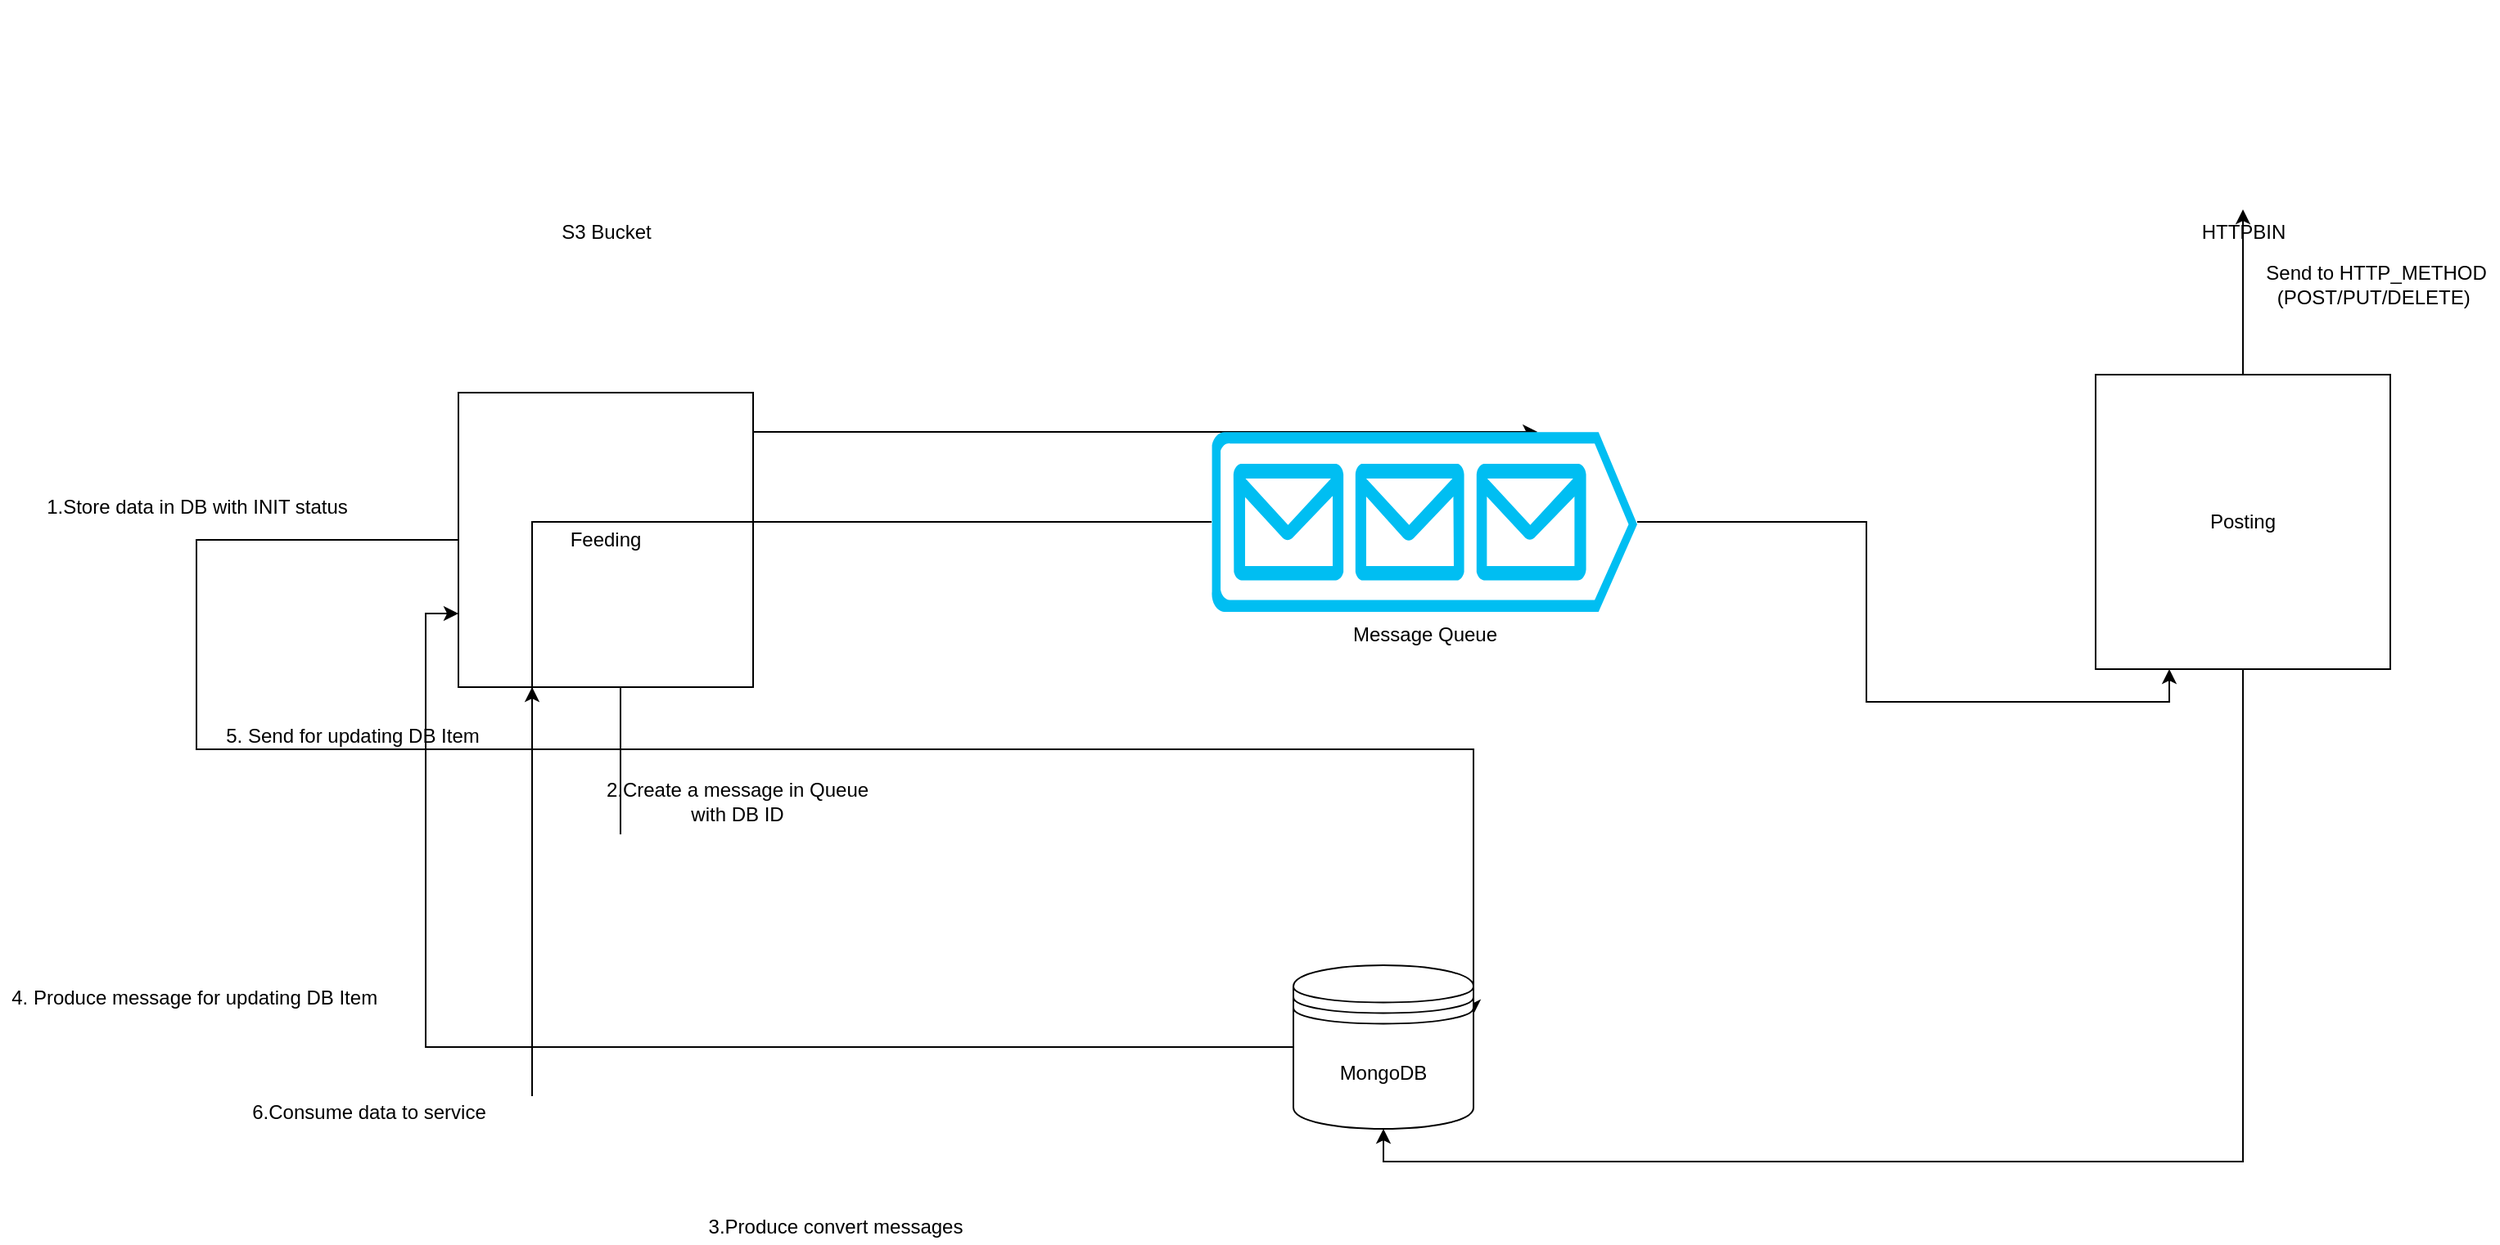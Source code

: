 <mxfile version="25.0.3" pages="3">
  <diagram name="Page-1" id="e7e014a7-5840-1c2e-5031-d8a46d1fe8dd">
    <mxGraphModel dx="1546" dy="1150" grid="1" gridSize="10" guides="1" tooltips="1" connect="1" arrows="1" fold="1" page="0" pageScale="1" pageWidth="1169" pageHeight="826" background="none" math="0" shadow="0">
      <root>
        <mxCell id="0" />
        <mxCell id="1" parent="0" />
        <mxCell id="-rTpoJskEA2qMRCyLxb6-43" value="HTTPBIN" style="shape=image;html=1;verticalAlign=top;verticalLabelPosition=bottom;labelBackgroundColor=#ffffff;imageAspect=0;aspect=fixed;image=https://cdn1.iconfinder.com/data/icons/material-core/24/cloud-queue-128.png" parent="1" vertex="1">
          <mxGeometry x="1376" y="-20" width="128" height="128" as="geometry" />
        </mxCell>
        <mxCell id="-rTpoJskEA2qMRCyLxb6-89" style="edgeStyle=orthogonalEdgeStyle;rounded=0;orthogonalLoop=1;jettySize=auto;html=1;entryX=0.766;entryY=0;entryDx=0;entryDy=0;entryPerimeter=0;" parent="1" source="-rTpoJskEA2qMRCyLxb6-48" target="-rTpoJskEA2qMRCyLxb6-72" edge="1">
          <mxGeometry relative="1" as="geometry">
            <Array as="points">
              <mxPoint x="449" y="490" />
              <mxPoint x="449" y="490" />
            </Array>
          </mxGeometry>
        </mxCell>
        <mxCell id="-rTpoJskEA2qMRCyLxb6-100" style="edgeStyle=orthogonalEdgeStyle;rounded=0;orthogonalLoop=1;jettySize=auto;html=1;entryX=1;entryY=0.3;entryDx=0;entryDy=0;" parent="1" source="-rTpoJskEA2qMRCyLxb6-48" target="-rTpoJskEA2qMRCyLxb6-54" edge="1">
          <mxGeometry relative="1" as="geometry">
            <Array as="points">
              <mxPoint x="190" y="310" />
              <mxPoint x="190" y="438" />
            </Array>
          </mxGeometry>
        </mxCell>
        <mxCell id="-rTpoJskEA2qMRCyLxb6-48" value="Feeding" style="whiteSpace=wrap;html=1;aspect=fixed;" parent="1" vertex="1">
          <mxGeometry x="350" y="220" width="180" height="180" as="geometry" />
        </mxCell>
        <mxCell id="-rTpoJskEA2qMRCyLxb6-51" style="edgeStyle=orthogonalEdgeStyle;rounded=0;orthogonalLoop=1;jettySize=auto;html=1;" parent="1" source="-rTpoJskEA2qMRCyLxb6-49" target="-rTpoJskEA2qMRCyLxb6-43" edge="1">
          <mxGeometry relative="1" as="geometry" />
        </mxCell>
        <mxCell id="-rTpoJskEA2qMRCyLxb6-98" style="edgeStyle=orthogonalEdgeStyle;rounded=0;orthogonalLoop=1;jettySize=auto;html=1;entryX=0.5;entryY=1;entryDx=0;entryDy=0;exitX=0.5;exitY=1;exitDx=0;exitDy=0;" parent="1" source="-rTpoJskEA2qMRCyLxb6-49" target="-rTpoJskEA2qMRCyLxb6-54" edge="1">
          <mxGeometry relative="1" as="geometry" />
        </mxCell>
        <mxCell id="-rTpoJskEA2qMRCyLxb6-49" value="Posting" style="whiteSpace=wrap;html=1;aspect=fixed;" parent="1" vertex="1">
          <mxGeometry x="1350" y="209" width="180" height="180" as="geometry" />
        </mxCell>
        <mxCell id="-rTpoJskEA2qMRCyLxb6-101" style="edgeStyle=orthogonalEdgeStyle;rounded=0;orthogonalLoop=1;jettySize=auto;html=1;entryX=0;entryY=0.75;entryDx=0;entryDy=0;" parent="1" source="-rTpoJskEA2qMRCyLxb6-54" target="-rTpoJskEA2qMRCyLxb6-48" edge="1">
          <mxGeometry relative="1" as="geometry" />
        </mxCell>
        <mxCell id="-rTpoJskEA2qMRCyLxb6-54" value="MongoDB" style="shape=datastore;whiteSpace=wrap;html=1;" parent="1" vertex="1">
          <mxGeometry x="860" y="570" width="110" height="100" as="geometry" />
        </mxCell>
        <mxCell id="-rTpoJskEA2qMRCyLxb6-82" style="edgeStyle=orthogonalEdgeStyle;rounded=0;orthogonalLoop=1;jettySize=auto;html=1;entryX=0.25;entryY=1;entryDx=0;entryDy=0;" parent="1" source="-rTpoJskEA2qMRCyLxb6-72" target="-rTpoJskEA2qMRCyLxb6-49" edge="1">
          <mxGeometry relative="1" as="geometry" />
        </mxCell>
        <mxCell id="-rTpoJskEA2qMRCyLxb6-90" style="edgeStyle=orthogonalEdgeStyle;rounded=0;orthogonalLoop=1;jettySize=auto;html=1;entryX=0.25;entryY=1;entryDx=0;entryDy=0;" parent="1" source="-rTpoJskEA2qMRCyLxb6-72" target="-rTpoJskEA2qMRCyLxb6-48" edge="1">
          <mxGeometry relative="1" as="geometry">
            <Array as="points">
              <mxPoint x="395" y="650" />
              <mxPoint x="395" y="650" />
            </Array>
          </mxGeometry>
        </mxCell>
        <mxCell id="-rTpoJskEA2qMRCyLxb6-72" value="Message Queue" style="verticalLabelPosition=bottom;html=1;verticalAlign=top;align=center;strokeColor=none;fillColor=#00BEF2;shape=mxgraph.azure.queue_generic;pointerEvents=1;" parent="1" vertex="1">
          <mxGeometry x="810" y="244" width="260" height="110" as="geometry" />
        </mxCell>
        <mxCell id="-rTpoJskEA2qMRCyLxb6-80" value="1.Store data in DB with INIT status" style="text;html=1;align=center;verticalAlign=middle;resizable=0;points=[];autosize=1;strokeColor=none;fillColor=none;" parent="1" vertex="1">
          <mxGeometry x="90" y="280" width="200" height="20" as="geometry" />
        </mxCell>
        <mxCell id="-rTpoJskEA2qMRCyLxb6-81" value="2.Create a message in Queue &lt;br&gt;with DB ID" style="text;html=1;align=center;verticalAlign=middle;resizable=0;points=[];autosize=1;strokeColor=none;fillColor=none;" parent="1" vertex="1">
          <mxGeometry x="430" y="455" width="180" height="30" as="geometry" />
        </mxCell>
        <mxCell id="-rTpoJskEA2qMRCyLxb6-83" value="3.Produce convert messages" style="text;html=1;align=center;verticalAlign=middle;resizable=0;points=[];autosize=1;strokeColor=none;fillColor=none;" parent="1" vertex="1">
          <mxGeometry x="495" y="720" width="170" height="20" as="geometry" />
        </mxCell>
        <mxCell id="-rTpoJskEA2qMRCyLxb6-84" value="4. Produce message for updating DB Item&amp;nbsp;" style="text;html=1;align=center;verticalAlign=middle;resizable=0;points=[];autosize=1;strokeColor=none;fillColor=none;" parent="1" vertex="1">
          <mxGeometry x="70" y="580" width="240" height="20" as="geometry" />
        </mxCell>
        <mxCell id="-rTpoJskEA2qMRCyLxb6-85" value="5. Send for updating DB Item" style="text;html=1;align=center;verticalAlign=middle;resizable=0;points=[];autosize=1;strokeColor=none;fillColor=none;" parent="1" vertex="1">
          <mxGeometry x="200" y="420" width="170" height="20" as="geometry" />
        </mxCell>
        <mxCell id="-rTpoJskEA2qMRCyLxb6-87" value="Send to HTTP_METHOD&lt;br&gt;(POST/PUT/DELETE)&amp;nbsp;" style="text;html=1;align=center;verticalAlign=middle;resizable=0;points=[];autosize=1;strokeColor=none;fillColor=none;" parent="1" vertex="1">
          <mxGeometry x="1446" y="139" width="150" height="30" as="geometry" />
        </mxCell>
        <mxCell id="-rTpoJskEA2qMRCyLxb6-104" value="6.Consume data to service" style="text;html=1;align=center;verticalAlign=middle;resizable=0;points=[];autosize=1;strokeColor=none;fillColor=none;" parent="1" vertex="1">
          <mxGeometry x="215" y="650" width="160" height="20" as="geometry" />
        </mxCell>
        <mxCell id="-rTpoJskEA2qMRCyLxb6-107" value="S3 Bucket" style="shape=image;html=1;verticalAlign=top;verticalLabelPosition=bottom;labelBackgroundColor=#ffffff;imageAspect=0;aspect=fixed;image=https://cdn1.iconfinder.com/data/icons/material-core/24/cloud-queue-128.png" parent="1" vertex="1">
          <mxGeometry x="376" y="-20" width="128" height="128" as="geometry" />
        </mxCell>
      </root>
    </mxGraphModel>
  </diagram>
  <diagram id="KYWX_zC7HAEDMaoBQ_PM" name="movie-rating-aggregation-platform">
    <mxGraphModel dx="1599" dy="748" grid="1" gridSize="10" guides="1" tooltips="1" connect="1" arrows="1" fold="1" page="1" pageScale="1" pageWidth="1169" pageHeight="827" math="0" shadow="0">
      <root>
        <mxCell id="Vo65l_AbovjOqgqE3y9q-0" />
        <mxCell id="Vo65l_AbovjOqgqE3y9q-1" parent="Vo65l_AbovjOqgqE3y9q-0" />
        <mxCell id="b7_qu-6GaD03MjOTZ5Wr-14" value="" style="swimlane;html=1;startSize=20;fontStyle=0;collapsible=0;horizontal=0;swimlaneLine=0;fillColor=none;" vertex="1" parent="Vo65l_AbovjOqgqE3y9q-1">
          <mxGeometry x="40" y="30" width="250" height="340" as="geometry" />
        </mxCell>
        <mxCell id="b7_qu-6GaD03MjOTZ5Wr-18" value="Data Sources" style="text;html=1;strokeColor=none;fillColor=none;align=center;verticalAlign=middle;whiteSpace=wrap;rounded=0;" vertex="1" parent="b7_qu-6GaD03MjOTZ5Wr-14">
          <mxGeometry x="10" y="10" width="120" height="30" as="geometry" />
        </mxCell>
        <mxCell id="b7_qu-6GaD03MjOTZ5Wr-31" value="" style="group" vertex="1" connectable="0" parent="b7_qu-6GaD03MjOTZ5Wr-14">
          <mxGeometry x="30" y="40" width="70" height="88" as="geometry" />
        </mxCell>
        <mxCell id="b7_qu-6GaD03MjOTZ5Wr-1" value="" style="sketch=0;pointerEvents=1;shadow=0;dashed=0;html=1;strokeColor=none;fillColor=#DF8C42;labelPosition=center;verticalLabelPosition=bottom;verticalAlign=top;align=center;outlineConnect=0;shape=mxgraph.veeam2.restful_api;" vertex="1" parent="b7_qu-6GaD03MjOTZ5Wr-31">
          <mxGeometry width="70" height="60" as="geometry" />
        </mxCell>
        <mxCell id="b7_qu-6GaD03MjOTZ5Wr-2" value="IMDB API" style="text;html=1;strokeColor=none;fillColor=none;align=center;verticalAlign=middle;whiteSpace=wrap;rounded=0;" vertex="1" parent="b7_qu-6GaD03MjOTZ5Wr-31">
          <mxGeometry x="10" y="58" width="60" height="30" as="geometry" />
        </mxCell>
        <mxCell id="b7_qu-6GaD03MjOTZ5Wr-32" value="" style="group" vertex="1" connectable="0" parent="b7_qu-6GaD03MjOTZ5Wr-14">
          <mxGeometry x="35" y="128" width="70" height="90" as="geometry" />
        </mxCell>
        <mxCell id="b7_qu-6GaD03MjOTZ5Wr-3" value="" style="sketch=0;pointerEvents=1;shadow=0;dashed=0;html=1;strokeColor=none;fillColor=#DF8C42;labelPosition=center;verticalLabelPosition=bottom;verticalAlign=top;align=center;outlineConnect=0;shape=mxgraph.veeam2.restful_api;" vertex="1" parent="b7_qu-6GaD03MjOTZ5Wr-32">
          <mxGeometry width="70" height="60" as="geometry" />
        </mxCell>
        <mxCell id="b7_qu-6GaD03MjOTZ5Wr-4" value="RottenTomatoes API" style="text;html=1;strokeColor=none;fillColor=none;align=center;verticalAlign=middle;whiteSpace=wrap;rounded=0;" vertex="1" parent="b7_qu-6GaD03MjOTZ5Wr-32">
          <mxGeometry x="5" y="60" width="60" height="30" as="geometry" />
        </mxCell>
        <mxCell id="b7_qu-6GaD03MjOTZ5Wr-44" value="topic" style="sketch=0;aspect=fixed;pointerEvents=1;shadow=0;dashed=0;html=1;strokeColor=none;labelPosition=center;verticalLabelPosition=bottom;verticalAlign=top;align=center;fillColor=#00188D;shape=mxgraph.azure.queue_generic" vertex="1" parent="b7_qu-6GaD03MjOTZ5Wr-14">
          <mxGeometry x="160" y="150.5" width="50" height="15" as="geometry" />
        </mxCell>
        <mxCell id="b7_qu-6GaD03MjOTZ5Wr-46" value="topic" style="sketch=0;aspect=fixed;pointerEvents=1;shadow=0;dashed=0;html=1;strokeColor=none;labelPosition=center;verticalLabelPosition=bottom;verticalAlign=top;align=center;fillColor=#00188D;shape=mxgraph.azure.queue_generic" vertex="1" parent="b7_qu-6GaD03MjOTZ5Wr-14">
          <mxGeometry x="160" y="62.5" width="50" height="15" as="geometry" />
        </mxCell>
        <mxCell id="b7_qu-6GaD03MjOTZ5Wr-48" value="" style="edgeStyle=orthogonalEdgeStyle;rounded=0;orthogonalLoop=1;jettySize=auto;html=1;" edge="1" parent="b7_qu-6GaD03MjOTZ5Wr-14" source="b7_qu-6GaD03MjOTZ5Wr-3" target="b7_qu-6GaD03MjOTZ5Wr-44">
          <mxGeometry relative="1" as="geometry" />
        </mxCell>
        <mxCell id="b7_qu-6GaD03MjOTZ5Wr-49" value="" style="edgeStyle=orthogonalEdgeStyle;rounded=0;orthogonalLoop=1;jettySize=auto;html=1;" edge="1" parent="b7_qu-6GaD03MjOTZ5Wr-14" source="b7_qu-6GaD03MjOTZ5Wr-1" target="b7_qu-6GaD03MjOTZ5Wr-46">
          <mxGeometry relative="1" as="geometry" />
        </mxCell>
        <mxCell id="b7_qu-6GaD03MjOTZ5Wr-40" value="" style="group" vertex="1" connectable="0" parent="b7_qu-6GaD03MjOTZ5Wr-14">
          <mxGeometry x="30" y="230" width="60" height="100" as="geometry" />
        </mxCell>
        <mxCell id="b7_qu-6GaD03MjOTZ5Wr-10" value="" style="shape=image;html=1;verticalAlign=top;verticalLabelPosition=bottom;labelBackgroundColor=#ffffff;imageAspect=0;aspect=fixed;image=https://cdn3.iconfinder.com/data/icons/cad-database-presentation-spreadsheet-vector-fil-2/512/19-128.png" vertex="1" parent="b7_qu-6GaD03MjOTZ5Wr-40">
          <mxGeometry x="25" y="70" width="30" height="30" as="geometry" />
        </mxCell>
        <mxCell id="b7_qu-6GaD03MjOTZ5Wr-7" value="" style="shape=image;html=1;verticalAlign=top;verticalLabelPosition=bottom;labelBackgroundColor=#ffffff;imageAspect=0;aspect=fixed;image=https://cdn3.iconfinder.com/data/icons/cad-database-presentation-spreadsheet-vector-fil-2/512/19-128.png" vertex="1" parent="b7_qu-6GaD03MjOTZ5Wr-40">
          <mxGeometry y="70" width="30" height="30" as="geometry" />
        </mxCell>
        <mxCell id="b7_qu-6GaD03MjOTZ5Wr-38" value="" style="group" vertex="1" connectable="0" parent="b7_qu-6GaD03MjOTZ5Wr-40">
          <mxGeometry x="10" width="50" height="57.74" as="geometry" />
        </mxCell>
        <mxCell id="b7_qu-6GaD03MjOTZ5Wr-5" value="" style="sketch=0;outlineConnect=0;fontColor=#232F3E;gradientColor=none;fillColor=#067F68;strokeColor=none;dashed=0;verticalLabelPosition=bottom;verticalAlign=top;align=center;html=1;fontSize=12;fontStyle=0;aspect=fixed;shape=mxgraph.aws4.transfer_for_ftp_resource;" vertex="1" parent="b7_qu-6GaD03MjOTZ5Wr-38">
          <mxGeometry width="46.066" height="47.282" as="geometry" />
        </mxCell>
        <mxCell id="b7_qu-6GaD03MjOTZ5Wr-36" value="" style="edgeStyle=orthogonalEdgeStyle;rounded=0;orthogonalLoop=1;jettySize=auto;html=1;entryX=0.5;entryY=0;entryDx=0;entryDy=0;" edge="1" parent="b7_qu-6GaD03MjOTZ5Wr-40" source="b7_qu-6GaD03MjOTZ5Wr-5" target="b7_qu-6GaD03MjOTZ5Wr-7">
          <mxGeometry relative="1" as="geometry" />
        </mxCell>
        <mxCell id="b7_qu-6GaD03MjOTZ5Wr-39" style="edgeStyle=orthogonalEdgeStyle;rounded=0;orthogonalLoop=1;jettySize=auto;html=1;entryX=0.5;entryY=0;entryDx=0;entryDy=0;" edge="1" parent="b7_qu-6GaD03MjOTZ5Wr-40" source="b7_qu-6GaD03MjOTZ5Wr-5" target="b7_qu-6GaD03MjOTZ5Wr-10">
          <mxGeometry relative="1" as="geometry" />
        </mxCell>
        <mxCell id="b7_qu-6GaD03MjOTZ5Wr-15" value="" style="swimlane;html=1;startSize=20;fontStyle=0;collapsible=0;horizontal=0;swimlaneLine=0;fillColor=none;" vertex="1" parent="Vo65l_AbovjOqgqE3y9q-1">
          <mxGeometry x="840" y="30" width="210" height="330" as="geometry" />
        </mxCell>
        <mxCell id="b7_qu-6GaD03MjOTZ5Wr-21" value="Data Load Layer" style="text;html=1;strokeColor=none;fillColor=none;align=center;verticalAlign=middle;whiteSpace=wrap;rounded=0;" vertex="1" parent="b7_qu-6GaD03MjOTZ5Wr-15">
          <mxGeometry y="10" width="140" height="30" as="geometry" />
        </mxCell>
        <mxCell id="b7_qu-6GaD03MjOTZ5Wr-23" value="MongoDB" style="strokeWidth=2;html=1;shape=mxgraph.flowchart.database;whiteSpace=wrap;" vertex="1" parent="b7_qu-6GaD03MjOTZ5Wr-15">
          <mxGeometry x="60" y="130" width="60" height="60" as="geometry" />
        </mxCell>
        <mxCell id="b7_qu-6GaD03MjOTZ5Wr-24" value="&lt;br&gt;Postgre&lt;br&gt;SQL" style="strokeWidth=2;html=1;shape=mxgraph.flowchart.database;whiteSpace=wrap;" vertex="1" parent="b7_qu-6GaD03MjOTZ5Wr-15">
          <mxGeometry x="60" y="50" width="60" height="60" as="geometry" />
        </mxCell>
        <mxCell id="b7_qu-6GaD03MjOTZ5Wr-114" value="" style="sketch=0;html=1;aspect=fixed;strokeColor=none;shadow=0;align=center;verticalAlign=top;fillColor=#3B8DF1;shape=mxgraph.gcp2.big_query" vertex="1" parent="b7_qu-6GaD03MjOTZ5Wr-15">
          <mxGeometry x="65.35" y="215" width="59.4" height="60" as="geometry" />
        </mxCell>
        <mxCell id="b7_qu-6GaD03MjOTZ5Wr-112" value="Normalized and Transformed &lt;br&gt;Data" style="text;html=1;align=center;verticalAlign=middle;resizable=0;points=[];autosize=1;strokeColor=none;fillColor=none;" vertex="1" parent="b7_qu-6GaD03MjOTZ5Wr-15">
          <mxGeometry x="40" y="280" width="170" height="30" as="geometry" />
        </mxCell>
        <mxCell id="b7_qu-6GaD03MjOTZ5Wr-17" value="" style="swimlane;html=1;startSize=20;fontStyle=0;collapsible=0;horizontal=0;swimlaneLine=0;fillColor=none;" vertex="1" parent="Vo65l_AbovjOqgqE3y9q-1">
          <mxGeometry x="540" y="30" width="250" height="340" as="geometry" />
        </mxCell>
        <mxCell id="b7_qu-6GaD03MjOTZ5Wr-19" value="Data Ingestion Layer" style="text;html=1;strokeColor=none;fillColor=none;align=center;verticalAlign=middle;whiteSpace=wrap;rounded=0;" vertex="1" parent="b7_qu-6GaD03MjOTZ5Wr-17">
          <mxGeometry x="10" y="5" width="140" height="30" as="geometry" />
        </mxCell>
        <mxCell id="b7_qu-6GaD03MjOTZ5Wr-91" value="" style="swimlane;html=1;startSize=20;fontStyle=0;collapsible=0;horizontal=0;swimlaneLine=0;fillColor=none;" vertex="1" parent="b7_qu-6GaD03MjOTZ5Wr-17">
          <mxGeometry x="22.5" y="35" width="197.5" height="90" as="geometry" />
        </mxCell>
        <mxCell id="b7_qu-6GaD03MjOTZ5Wr-74" value="" style="strokeColor=#dddddd;shadow=1;strokeWidth=1;rounded=1;absoluteArcSize=1;arcSize=2;" vertex="1" parent="b7_qu-6GaD03MjOTZ5Wr-91">
          <mxGeometry x="38.75" y="27.5" width="120" height="35" as="geometry" />
        </mxCell>
        <mxCell id="b7_qu-6GaD03MjOTZ5Wr-75" value="Cloud&#xa;Dataflow" style="sketch=0;dashed=0;connectable=0;html=1;fillColor=#5184F3;strokeColor=none;shape=mxgraph.gcp2.hexIcon;prIcon=cloud_dataflow;part=1;labelPosition=right;verticalLabelPosition=middle;align=left;verticalAlign=middle;spacingLeft=5;fontColor=#999999;fontSize=12;" vertex="1" parent="b7_qu-6GaD03MjOTZ5Wr-74">
          <mxGeometry y="0.5" width="44" height="39" relative="1" as="geometry">
            <mxPoint x="5" y="-19.5" as="offset" />
          </mxGeometry>
        </mxCell>
        <mxCell id="b7_qu-6GaD03MjOTZ5Wr-94" value="" style="swimlane;html=1;startSize=20;fontStyle=0;collapsible=0;horizontal=0;swimlaneLine=0;fillColor=none;" vertex="1" parent="b7_qu-6GaD03MjOTZ5Wr-17">
          <mxGeometry x="22.5" y="170" width="197.5" height="150" as="geometry" />
        </mxCell>
        <mxCell id="b7_qu-6GaD03MjOTZ5Wr-80" value="" style="strokeColor=#dddddd;shadow=1;strokeWidth=1;rounded=1;absoluteArcSize=1;arcSize=2;" vertex="1" parent="b7_qu-6GaD03MjOTZ5Wr-94">
          <mxGeometry x="38.75" y="55" width="106.25" height="40" as="geometry" />
        </mxCell>
        <mxCell id="b7_qu-6GaD03MjOTZ5Wr-81" value="Cloud&#xa;Dataflow" style="sketch=0;dashed=0;connectable=0;html=1;fillColor=#5184F3;strokeColor=none;shape=mxgraph.gcp2.hexIcon;prIcon=cloud_dataflow;part=1;labelPosition=right;verticalLabelPosition=middle;align=left;verticalAlign=middle;spacingLeft=5;fontColor=#999999;fontSize=12;" vertex="1" parent="b7_qu-6GaD03MjOTZ5Wr-80">
          <mxGeometry y="0.5" width="44" height="39" relative="1" as="geometry">
            <mxPoint x="5" y="-19.5" as="offset" />
          </mxGeometry>
        </mxCell>
        <mxCell id="b7_qu-6GaD03MjOTZ5Wr-64" style="edgeStyle=orthogonalEdgeStyle;rounded=0;orthogonalLoop=1;jettySize=auto;html=1;entryX=0;entryY=0.5;entryDx=0;entryDy=0;" edge="1" parent="Vo65l_AbovjOqgqE3y9q-1" source="b7_qu-6GaD03MjOTZ5Wr-44" target="b7_qu-6GaD03MjOTZ5Wr-74">
          <mxGeometry relative="1" as="geometry">
            <mxPoint x="630" y="120" as="targetPoint" />
            <Array as="points">
              <mxPoint x="420" y="188" />
              <mxPoint x="420" y="130" />
              <mxPoint x="600" y="130" />
              <mxPoint x="600" y="110" />
            </Array>
          </mxGeometry>
        </mxCell>
        <mxCell id="b7_qu-6GaD03MjOTZ5Wr-67" value="json" style="edgeLabel;html=1;align=center;verticalAlign=middle;resizable=0;points=[];" vertex="1" connectable="0" parent="b7_qu-6GaD03MjOTZ5Wr-64">
          <mxGeometry x="-0.371" y="2" relative="1" as="geometry">
            <mxPoint x="-31" y="-5" as="offset" />
          </mxGeometry>
        </mxCell>
        <mxCell id="b7_qu-6GaD03MjOTZ5Wr-52" value="" style="edgeStyle=orthogonalEdgeStyle;rounded=0;orthogonalLoop=1;jettySize=auto;html=1;entryX=0;entryY=0.25;entryDx=0;entryDy=0;" edge="1" parent="Vo65l_AbovjOqgqE3y9q-1" source="b7_qu-6GaD03MjOTZ5Wr-5" target="b7_qu-6GaD03MjOTZ5Wr-80">
          <mxGeometry relative="1" as="geometry">
            <mxPoint x="420" y="254" as="targetPoint" />
            <Array as="points">
              <mxPoint x="103" y="254" />
              <mxPoint x="601" y="254" />
            </Array>
          </mxGeometry>
        </mxCell>
        <mxCell id="b7_qu-6GaD03MjOTZ5Wr-61" value="batch" style="edgeLabel;html=1;align=center;verticalAlign=middle;resizable=0;points=[];" vertex="1" connectable="0" parent="b7_qu-6GaD03MjOTZ5Wr-52">
          <mxGeometry x="-0.215" y="2" relative="1" as="geometry">
            <mxPoint as="offset" />
          </mxGeometry>
        </mxCell>
        <mxCell id="b7_qu-6GaD03MjOTZ5Wr-101" value="Pub/Sub | Kafka&lt;br&gt;(Streaming Ingestion)" style="text;html=1;align=center;verticalAlign=middle;resizable=0;points=[];autosize=1;strokeColor=none;fillColor=none;" vertex="1" parent="Vo65l_AbovjOqgqE3y9q-1">
          <mxGeometry x="365" y="45" width="130" height="30" as="geometry" />
        </mxCell>
        <mxCell id="b7_qu-6GaD03MjOTZ5Wr-106" style="edgeStyle=orthogonalEdgeStyle;rounded=0;orthogonalLoop=1;jettySize=auto;html=1;entryX=0;entryY=0.5;entryDx=0;entryDy=0;" edge="1" parent="Vo65l_AbovjOqgqE3y9q-1" source="b7_qu-6GaD03MjOTZ5Wr-46" target="b7_qu-6GaD03MjOTZ5Wr-74">
          <mxGeometry relative="1" as="geometry" />
        </mxCell>
        <mxCell id="b7_qu-6GaD03MjOTZ5Wr-107" value="json" style="edgeLabel;html=1;align=center;verticalAlign=middle;resizable=0;points=[];" vertex="1" connectable="0" parent="b7_qu-6GaD03MjOTZ5Wr-106">
          <mxGeometry x="-0.456" y="2" relative="1" as="geometry">
            <mxPoint as="offset" />
          </mxGeometry>
        </mxCell>
        <mxCell id="ZHQN5C8F6dIZy70OHRzG-4" style="edgeStyle=orthogonalEdgeStyle;rounded=0;orthogonalLoop=1;jettySize=auto;html=1;" edge="1" parent="Vo65l_AbovjOqgqE3y9q-1" source="b7_qu-6GaD03MjOTZ5Wr-111" target="b7_qu-6GaD03MjOTZ5Wr-118">
          <mxGeometry relative="1" as="geometry" />
        </mxCell>
        <mxCell id="ZHQN5C8F6dIZy70OHRzG-10" style="edgeStyle=orthogonalEdgeStyle;rounded=0;orthogonalLoop=1;jettySize=auto;html=1;" edge="1" parent="Vo65l_AbovjOqgqE3y9q-1" source="b7_qu-6GaD03MjOTZ5Wr-111" target="ZHQN5C8F6dIZy70OHRzG-8">
          <mxGeometry relative="1" as="geometry" />
        </mxCell>
        <mxCell id="b7_qu-6GaD03MjOTZ5Wr-111" value="" style="sketch=0;html=1;aspect=fixed;strokeColor=none;shadow=0;align=center;verticalAlign=top;fillColor=#3B8DF1;shape=mxgraph.gcp2.big_query" vertex="1" parent="Vo65l_AbovjOqgqE3y9q-1">
          <mxGeometry x="925.15" y="394" width="39.6" height="40" as="geometry" />
        </mxCell>
        <mxCell id="b7_qu-6GaD03MjOTZ5Wr-115" value="C-Rating Calculation" style="text;html=1;align=center;verticalAlign=middle;resizable=0;points=[];autosize=1;strokeColor=none;fillColor=none;" vertex="1" parent="Vo65l_AbovjOqgqE3y9q-1">
          <mxGeometry x="880" y="428" width="130" height="20" as="geometry" />
        </mxCell>
        <mxCell id="b7_qu-6GaD03MjOTZ5Wr-116" value="" style="strokeColor=#dddddd;shadow=1;strokeWidth=1;rounded=1;absoluteArcSize=1;arcSize=14;" vertex="1" parent="Vo65l_AbovjOqgqE3y9q-1">
          <mxGeometry x="740" y="428" width="141" height="60" as="geometry" />
        </mxCell>
        <mxCell id="b7_qu-6GaD03MjOTZ5Wr-117" value="&lt;font color=&quot;#000000&quot;&gt;ScheduledSQL&lt;br&gt;&lt;/font&gt;Cloud Composer" style="sketch=0;dashed=0;connectable=0;html=1;fillColor=#5184F3;strokeColor=none;shape=mxgraph.gcp2.hexIcon;prIcon=cloud_composer;part=1;labelPosition=right;verticalLabelPosition=middle;align=left;verticalAlign=middle;spacingLeft=5;fontColor=#999999;fontSize=12;" vertex="1" parent="b7_qu-6GaD03MjOTZ5Wr-116">
          <mxGeometry y="0.5" width="30" height="29.5" relative="1" as="geometry">
            <mxPoint x="5" y="-19.5" as="offset" />
          </mxGeometry>
        </mxCell>
        <mxCell id="b7_qu-6GaD03MjOTZ5Wr-118" value="Search Engine&lt;br&gt;ElasticSearch" style="shadow=0;dashed=0;html=1;strokeColor=none;fillColor=#EF8F21;labelPosition=center;verticalLabelPosition=bottom;verticalAlign=top;align=center;outlineConnect=0;shape=mxgraph.veeam.reporting;" vertex="1" parent="Vo65l_AbovjOqgqE3y9q-1">
          <mxGeometry x="1105" y="480.2" width="44.8" height="44.8" as="geometry" />
        </mxCell>
        <mxCell id="b7_qu-6GaD03MjOTZ5Wr-108" value="" style="strokeColor=#dddddd;shadow=1;strokeWidth=1;rounded=1;absoluteArcSize=1;arcSize=2;" vertex="1" parent="Vo65l_AbovjOqgqE3y9q-1">
          <mxGeometry x="586.41" y="394" width="135.93" height="40" as="geometry" />
        </mxCell>
        <mxCell id="b7_qu-6GaD03MjOTZ5Wr-109" value="&lt;font color=&quot;#000000&quot;&gt;Raw_Data&lt;br&gt;&lt;/font&gt;Cloud Storage" style="sketch=0;dashed=0;connectable=0;html=1;fillColor=#5184F3;strokeColor=none;shape=mxgraph.gcp2.hexIcon;prIcon=cloud_storage;part=1;labelPosition=right;verticalLabelPosition=middle;align=left;verticalAlign=middle;spacingLeft=5;fontColor=#999999;fontSize=12;" vertex="1" parent="b7_qu-6GaD03MjOTZ5Wr-108">
          <mxGeometry y="0.5" width="44" height="39" relative="1" as="geometry">
            <mxPoint x="5" y="-19.5" as="offset" />
          </mxGeometry>
        </mxCell>
        <mxCell id="ZHQN5C8F6dIZy70OHRzG-0" style="edgeStyle=orthogonalEdgeStyle;rounded=0;orthogonalLoop=1;jettySize=auto;html=1;" edge="1" parent="Vo65l_AbovjOqgqE3y9q-1" source="b7_qu-6GaD03MjOTZ5Wr-80" target="b7_qu-6GaD03MjOTZ5Wr-108">
          <mxGeometry relative="1" as="geometry" />
        </mxCell>
        <mxCell id="ZHQN5C8F6dIZy70OHRzG-1" style="edgeStyle=orthogonalEdgeStyle;rounded=0;orthogonalLoop=1;jettySize=auto;html=1;entryX=0.02;entryY=0.51;entryDx=0;entryDy=0;entryPerimeter=0;" edge="1" parent="Vo65l_AbovjOqgqE3y9q-1" source="b7_qu-6GaD03MjOTZ5Wr-80" target="b7_qu-6GaD03MjOTZ5Wr-114">
          <mxGeometry relative="1" as="geometry" />
        </mxCell>
        <mxCell id="b7_qu-6GaD03MjOTZ5Wr-27" value="web app" style="aspect=fixed;html=1;points=[];align=center;image;fontSize=12;image=img/lib/azure2/containers/App_Services.svg;" vertex="1" parent="Vo65l_AbovjOqgqE3y9q-1">
          <mxGeometry x="1105" y="171.5" width="47" height="47" as="geometry" />
        </mxCell>
        <mxCell id="ZHQN5C8F6dIZy70OHRzG-2" value="" style="edgeStyle=orthogonalEdgeStyle;rounded=0;orthogonalLoop=1;jettySize=auto;html=1;endArrow=none;" edge="1" parent="Vo65l_AbovjOqgqE3y9q-1" source="b7_qu-6GaD03MjOTZ5Wr-15" target="b7_qu-6GaD03MjOTZ5Wr-27">
          <mxGeometry relative="1" as="geometry">
            <mxPoint x="1590" y="260" as="sourcePoint" />
            <mxPoint x="1590" y="414" as="targetPoint" />
          </mxGeometry>
        </mxCell>
        <mxCell id="ZHQN5C8F6dIZy70OHRzG-7" value="" style="group" vertex="1" connectable="0" parent="Vo65l_AbovjOqgqE3y9q-1">
          <mxGeometry x="1030" y="400" width="70" height="88" as="geometry" />
        </mxCell>
        <mxCell id="ZHQN5C8F6dIZy70OHRzG-8" value="" style="sketch=0;pointerEvents=1;shadow=0;dashed=0;html=1;strokeColor=none;fillColor=#DF8C42;labelPosition=center;verticalLabelPosition=bottom;verticalAlign=top;align=center;outlineConnect=0;shape=mxgraph.veeam2.restful_api;" vertex="1" parent="ZHQN5C8F6dIZy70OHRzG-7">
          <mxGeometry width="70" height="60" as="geometry" />
        </mxCell>
        <mxCell id="ZHQN5C8F6dIZy70OHRzG-11" value="Monitoring and Logging" style="whiteSpace=wrap;html=1;" vertex="1" parent="Vo65l_AbovjOqgqE3y9q-1">
          <mxGeometry x="170" y="500" width="890" height="90" as="geometry" />
        </mxCell>
        <mxCell id="ZHQN5C8F6dIZy70OHRzG-12" value="" style="sketch=0;points=[[0,0,0],[0.25,0,0],[0.5,0,0],[0.75,0,0],[1,0,0],[0,1,0],[0.25,1,0],[0.5,1,0],[0.75,1,0],[1,1,0],[0,0.25,0],[0,0.5,0],[0,0.75,0],[1,0.25,0],[1,0.5,0],[1,0.75,0]];points=[[0,0,0],[0.25,0,0],[0.5,0,0],[0.75,0,0],[1,0,0],[0,1,0],[0.25,1,0],[0.5,1,0],[0.75,1,0],[1,1,0],[0,0.25,0],[0,0.5,0],[0,0.75,0],[1,0.25,0],[1,0.5,0],[1,0.75,0]];outlineConnect=0;fontColor=#232F3E;gradientColor=#F34482;gradientDirection=north;fillColor=#BC1356;strokeColor=#ffffff;dashed=0;verticalLabelPosition=bottom;verticalAlign=top;align=center;html=1;fontSize=12;fontStyle=0;aspect=fixed;shape=mxgraph.aws4.resourceIcon;resIcon=mxgraph.aws4.managed_service_for_grafana;" vertex="1" parent="Vo65l_AbovjOqgqE3y9q-1">
          <mxGeometry x="470" y="525" width="40" height="40" as="geometry" />
        </mxCell>
        <mxCell id="ZHQN5C8F6dIZy70OHRzG-13" value="" style="sketch=0;points=[[0,0,0],[0.25,0,0],[0.5,0,0],[0.75,0,0],[1,0,0],[0,1,0],[0.25,1,0],[0.5,1,0],[0.75,1,0],[1,1,0],[0,0.25,0],[0,0.5,0],[0,0.75,0],[1,0.25,0],[1,0.5,0],[1,0.75,0]];points=[[0,0,0],[0.25,0,0],[0.5,0,0],[0.75,0,0],[1,0,0],[0,1,0],[0.25,1,0],[0.5,1,0],[0.75,1,0],[1,1,0],[0,0.25,0],[0,0.5,0],[0,0.75,0],[1,0.25,0],[1,0.5,0],[1,0.75,0]];outlineConnect=0;fontColor=#232F3E;gradientColor=#F34482;gradientDirection=north;fillColor=#BC1356;strokeColor=#ffffff;dashed=0;verticalLabelPosition=bottom;verticalAlign=top;align=center;html=1;fontSize=12;fontStyle=0;aspect=fixed;shape=mxgraph.aws4.resourceIcon;resIcon=mxgraph.aws4.managed_service_for_prometheus;" vertex="1" parent="Vo65l_AbovjOqgqE3y9q-1">
          <mxGeometry x="410" y="525" width="40" height="40" as="geometry" />
        </mxCell>
        <mxCell id="ZHQN5C8F6dIZy70OHRzG-14" style="edgeStyle=orthogonalEdgeStyle;rounded=0;orthogonalLoop=1;jettySize=auto;html=1;" edge="1" parent="Vo65l_AbovjOqgqE3y9q-1" source="b7_qu-6GaD03MjOTZ5Wr-74">
          <mxGeometry relative="1" as="geometry">
            <mxPoint x="900" y="100" as="targetPoint" />
          </mxGeometry>
        </mxCell>
        <mxCell id="ZHQN5C8F6dIZy70OHRzG-15" style="edgeStyle=orthogonalEdgeStyle;rounded=0;orthogonalLoop=1;jettySize=auto;html=1;entryX=0.423;entryY=0.063;entryDx=0;entryDy=0;entryPerimeter=0;" edge="1" parent="Vo65l_AbovjOqgqE3y9q-1" source="b7_qu-6GaD03MjOTZ5Wr-114" target="b7_qu-6GaD03MjOTZ5Wr-111">
          <mxGeometry relative="1" as="geometry" />
        </mxCell>
      </root>
    </mxGraphModel>
  </diagram>
  <diagram id="etJtIOZHt9ZYnU-06NJ4" name="c-movie-architectural-design">
    <mxGraphModel dx="1546" dy="750" grid="1" gridSize="10" guides="1" tooltips="1" connect="1" arrows="1" fold="1" page="1" pageScale="1" pageWidth="1169" pageHeight="827" math="0" shadow="0">
      <root>
        <mxCell id="eAqhO2_oMWIMBfvLYGH7-0" />
        <mxCell id="eAqhO2_oMWIMBfvLYGH7-1" parent="eAqhO2_oMWIMBfvLYGH7-0" />
        <mxCell id="6vtqUTw2mZ5lhCdmrkNE-10" value="" style="html=1;dashed=0;whiteSpace=wrap;" vertex="1" parent="eAqhO2_oMWIMBfvLYGH7-1">
          <mxGeometry x="250" y="30" width="370" height="150" as="geometry" />
        </mxCell>
        <mxCell id="6vtqUTw2mZ5lhCdmrkNE-1" value="Data Sources" style="text;html=1;align=center;verticalAlign=middle;whiteSpace=wrap;rounded=0;" vertex="1" parent="eAqhO2_oMWIMBfvLYGH7-1">
          <mxGeometry x="240" y="40" width="170" height="30" as="geometry" />
        </mxCell>
        <mxCell id="6vtqUTw2mZ5lhCdmrkNE-2" value="IMDb API" style="rounded=0;whiteSpace=wrap;html=1;" vertex="1" parent="eAqhO2_oMWIMBfvLYGH7-1">
          <mxGeometry x="300" y="95" width="70" height="50" as="geometry" />
        </mxCell>
        <mxCell id="6vtqUTw2mZ5lhCdmrkNE-4" value="RT API" style="rounded=0;whiteSpace=wrap;html=1;" vertex="1" parent="eAqhO2_oMWIMBfvLYGH7-1">
          <mxGeometry x="400" y="95" width="70" height="50" as="geometry" />
        </mxCell>
        <mxCell id="6vtqUTw2mZ5lhCdmrkNE-5" value="FTP Server&lt;br&gt;Files" style="rounded=0;whiteSpace=wrap;html=1;" vertex="1" parent="eAqhO2_oMWIMBfvLYGH7-1">
          <mxGeometry x="505" y="95" width="70" height="50" as="geometry" />
        </mxCell>
        <mxCell id="6vtqUTw2mZ5lhCdmrkNE-11" value="" style="html=1;dashed=0;whiteSpace=wrap;" vertex="1" parent="eAqhO2_oMWIMBfvLYGH7-1">
          <mxGeometry x="250" y="200" width="370" height="290" as="geometry" />
        </mxCell>
        <mxCell id="6vtqUTw2mZ5lhCdmrkNE-12" value="" style="html=1;dashed=0;whiteSpace=wrap;" vertex="1" parent="eAqhO2_oMWIMBfvLYGH7-1">
          <mxGeometry x="250" y="510" width="370" height="340" as="geometry" />
        </mxCell>
        <mxCell id="6vtqUTw2mZ5lhCdmrkNE-21" style="edgeStyle=orthogonalEdgeStyle;rounded=0;orthogonalLoop=1;jettySize=auto;html=1;entryX=0.5;entryY=0;entryDx=0;entryDy=0;" edge="1" parent="eAqhO2_oMWIMBfvLYGH7-1" source="6vtqUTw2mZ5lhCdmrkNE-13" target="6vtqUTw2mZ5lhCdmrkNE-14">
          <mxGeometry relative="1" as="geometry" />
        </mxCell>
        <mxCell id="6vtqUTw2mZ5lhCdmrkNE-13" value="Fetch Tasks" style="rounded=0;whiteSpace=wrap;html=1;" vertex="1" parent="eAqhO2_oMWIMBfvLYGH7-1">
          <mxGeometry x="400" y="240" width="70" height="50" as="geometry" />
        </mxCell>
        <mxCell id="6vtqUTw2mZ5lhCdmrkNE-22" style="edgeStyle=orthogonalEdgeStyle;rounded=0;orthogonalLoop=1;jettySize=auto;html=1;entryX=0.5;entryY=0;entryDx=0;entryDy=0;" edge="1" parent="eAqhO2_oMWIMBfvLYGH7-1" source="6vtqUTw2mZ5lhCdmrkNE-14" target="6vtqUTw2mZ5lhCdmrkNE-15">
          <mxGeometry relative="1" as="geometry" />
        </mxCell>
        <mxCell id="6vtqUTw2mZ5lhCdmrkNE-14" value="Validate Tasks" style="rounded=0;whiteSpace=wrap;html=1;" vertex="1" parent="eAqhO2_oMWIMBfvLYGH7-1">
          <mxGeometry x="400" y="310" width="70" height="60" as="geometry" />
        </mxCell>
        <mxCell id="6vtqUTw2mZ5lhCdmrkNE-18" style="edgeStyle=orthogonalEdgeStyle;rounded=0;orthogonalLoop=1;jettySize=auto;html=1;entryX=0;entryY=0.5;entryDx=0;entryDy=0;" edge="1" parent="eAqhO2_oMWIMBfvLYGH7-1" source="6vtqUTw2mZ5lhCdmrkNE-15" target="6vtqUTw2mZ5lhCdmrkNE-17">
          <mxGeometry relative="1" as="geometry" />
        </mxCell>
        <mxCell id="6vtqUTw2mZ5lhCdmrkNE-15" value="Store Raw Data" style="rounded=0;whiteSpace=wrap;html=1;" vertex="1" parent="eAqhO2_oMWIMBfvLYGH7-1">
          <mxGeometry x="400" y="393" width="70" height="50" as="geometry" />
        </mxCell>
        <mxCell id="6vtqUTw2mZ5lhCdmrkNE-74" style="edgeStyle=orthogonalEdgeStyle;rounded=0;orthogonalLoop=1;jettySize=auto;html=1;" edge="1" parent="eAqhO2_oMWIMBfvLYGH7-1" source="6vtqUTw2mZ5lhCdmrkNE-17">
          <mxGeometry relative="1" as="geometry">
            <mxPoint x="750" y="1170" as="targetPoint" />
          </mxGeometry>
        </mxCell>
        <mxCell id="6vtqUTw2mZ5lhCdmrkNE-17" value="MongoDB" style="shape=cylinder;whiteSpace=wrap;html=1;boundedLbl=1;backgroundOutline=1;" vertex="1" parent="eAqhO2_oMWIMBfvLYGH7-1">
          <mxGeometry x="515" y="378" width="60" height="80" as="geometry" />
        </mxCell>
        <mxCell id="6vtqUTw2mZ5lhCdmrkNE-23" value="Bronze Layer-Collection DAGs" style="text;html=1;align=center;verticalAlign=middle;whiteSpace=wrap;rounded=0;" vertex="1" parent="eAqhO2_oMWIMBfvLYGH7-1">
          <mxGeometry x="250" y="200" width="170" height="30" as="geometry" />
        </mxCell>
        <mxCell id="6vtqUTw2mZ5lhCdmrkNE-24" value="Silver Layer-Processing DAGs" style="text;html=1;align=center;verticalAlign=middle;whiteSpace=wrap;rounded=0;" vertex="1" parent="eAqhO2_oMWIMBfvLYGH7-1">
          <mxGeometry x="250" y="510" width="170" height="30" as="geometry" />
        </mxCell>
        <mxCell id="6vtqUTw2mZ5lhCdmrkNE-34" style="edgeStyle=orthogonalEdgeStyle;rounded=0;orthogonalLoop=1;jettySize=auto;html=1;exitX=0;exitY=0.5;exitDx=0;exitDy=0;" edge="1" parent="eAqhO2_oMWIMBfvLYGH7-1" source="6vtqUTw2mZ5lhCdmrkNE-25" target="6vtqUTw2mZ5lhCdmrkNE-26">
          <mxGeometry relative="1" as="geometry" />
        </mxCell>
        <mxCell id="6vtqUTw2mZ5lhCdmrkNE-37" style="edgeStyle=orthogonalEdgeStyle;rounded=0;orthogonalLoop=1;jettySize=auto;html=1;exitX=1;exitY=0.5;exitDx=0;exitDy=0;entryX=0.5;entryY=0;entryDx=0;entryDy=0;" edge="1" parent="eAqhO2_oMWIMBfvLYGH7-1" source="6vtqUTw2mZ5lhCdmrkNE-25" target="6vtqUTw2mZ5lhCdmrkNE-31">
          <mxGeometry relative="1" as="geometry" />
        </mxCell>
        <mxCell id="6vtqUTw2mZ5lhCdmrkNE-38" style="edgeStyle=orthogonalEdgeStyle;rounded=0;orthogonalLoop=1;jettySize=auto;html=1;exitX=0.5;exitY=1;exitDx=0;exitDy=0;entryX=0.5;entryY=0;entryDx=0;entryDy=0;" edge="1" parent="eAqhO2_oMWIMBfvLYGH7-1" source="6vtqUTw2mZ5lhCdmrkNE-25" target="6vtqUTw2mZ5lhCdmrkNE-29">
          <mxGeometry relative="1" as="geometry" />
        </mxCell>
        <mxCell id="6vtqUTw2mZ5lhCdmrkNE-25" value="Process Raw Data" style="rounded=0;whiteSpace=wrap;html=1;" vertex="1" parent="eAqhO2_oMWIMBfvLYGH7-1">
          <mxGeometry x="400" y="540" width="70" height="50" as="geometry" />
        </mxCell>
        <mxCell id="6vtqUTw2mZ5lhCdmrkNE-39" style="edgeStyle=orthogonalEdgeStyle;rounded=0;orthogonalLoop=1;jettySize=auto;html=1;exitX=0.5;exitY=1;exitDx=0;exitDy=0;entryX=0;entryY=0.5;entryDx=0;entryDy=0;" edge="1" parent="eAqhO2_oMWIMBfvLYGH7-1" source="6vtqUTw2mZ5lhCdmrkNE-26" target="6vtqUTw2mZ5lhCdmrkNE-32">
          <mxGeometry relative="1" as="geometry" />
        </mxCell>
        <mxCell id="6vtqUTw2mZ5lhCdmrkNE-26" value="Title Matching" style="rounded=0;whiteSpace=wrap;html=1;" vertex="1" parent="eAqhO2_oMWIMBfvLYGH7-1">
          <mxGeometry x="280" y="610" width="80" height="50" as="geometry" />
        </mxCell>
        <mxCell id="6vtqUTw2mZ5lhCdmrkNE-44" value="" style="edgeStyle=orthogonalEdgeStyle;rounded=0;orthogonalLoop=1;jettySize=auto;html=1;" edge="1" parent="eAqhO2_oMWIMBfvLYGH7-1" source="6vtqUTw2mZ5lhCdmrkNE-29" target="6vtqUTw2mZ5lhCdmrkNE-33">
          <mxGeometry relative="1" as="geometry" />
        </mxCell>
        <mxCell id="6vtqUTw2mZ5lhCdmrkNE-29" value="Genre Normalization" style="rounded=0;whiteSpace=wrap;html=1;" vertex="1" parent="eAqhO2_oMWIMBfvLYGH7-1">
          <mxGeometry x="400" y="610" width="80" height="50" as="geometry" />
        </mxCell>
        <mxCell id="6vtqUTw2mZ5lhCdmrkNE-43" style="edgeStyle=orthogonalEdgeStyle;rounded=0;orthogonalLoop=1;jettySize=auto;html=1;entryX=1;entryY=0.5;entryDx=0;entryDy=0;" edge="1" parent="eAqhO2_oMWIMBfvLYGH7-1" source="6vtqUTw2mZ5lhCdmrkNE-31" target="6vtqUTw2mZ5lhCdmrkNE-32">
          <mxGeometry relative="1" as="geometry" />
        </mxCell>
        <mxCell id="6vtqUTw2mZ5lhCdmrkNE-31" value="Rating Normalization" style="rounded=0;whiteSpace=wrap;html=1;" vertex="1" parent="eAqhO2_oMWIMBfvLYGH7-1">
          <mxGeometry x="520" y="610" width="80" height="50" as="geometry" />
        </mxCell>
        <mxCell id="6vtqUTw2mZ5lhCdmrkNE-32" value="C-Rating Calcultion" style="rounded=0;whiteSpace=wrap;html=1;" vertex="1" parent="eAqhO2_oMWIMBfvLYGH7-1">
          <mxGeometry x="400" y="690" width="80" height="50" as="geometry" />
        </mxCell>
        <mxCell id="6vtqUTw2mZ5lhCdmrkNE-73" style="edgeStyle=orthogonalEdgeStyle;rounded=0;orthogonalLoop=1;jettySize=auto;html=1;" edge="1" parent="eAqhO2_oMWIMBfvLYGH7-1" source="6vtqUTw2mZ5lhCdmrkNE-33">
          <mxGeometry relative="1" as="geometry">
            <mxPoint x="750" y="1180" as="targetPoint" />
          </mxGeometry>
        </mxCell>
        <mxCell id="6vtqUTw2mZ5lhCdmrkNE-33" value="Temp DB" style="shape=cylinder;whiteSpace=wrap;html=1;boundedLbl=1;backgroundOutline=1;" vertex="1" parent="eAqhO2_oMWIMBfvLYGH7-1">
          <mxGeometry x="407.5" y="770" width="55" height="52" as="geometry" />
        </mxCell>
        <mxCell id="6vtqUTw2mZ5lhCdmrkNE-45" value="" style="html=1;dashed=0;whiteSpace=wrap;" vertex="1" parent="eAqhO2_oMWIMBfvLYGH7-1">
          <mxGeometry x="250" y="880" width="370" height="230" as="geometry" />
        </mxCell>
        <mxCell id="6vtqUTw2mZ5lhCdmrkNE-46" value="Gold Layer-Storage DAGs" style="text;html=1;align=center;verticalAlign=middle;whiteSpace=wrap;rounded=0;" vertex="1" parent="eAqhO2_oMWIMBfvLYGH7-1">
          <mxGeometry x="250" y="880" width="150" height="30" as="geometry" />
        </mxCell>
        <mxCell id="6vtqUTw2mZ5lhCdmrkNE-50" value="" style="edgeStyle=orthogonalEdgeStyle;rounded=0;orthogonalLoop=1;jettySize=auto;html=1;" edge="1" parent="eAqhO2_oMWIMBfvLYGH7-1" source="6vtqUTw2mZ5lhCdmrkNE-47" target="6vtqUTw2mZ5lhCdmrkNE-48">
          <mxGeometry relative="1" as="geometry" />
        </mxCell>
        <mxCell id="6vtqUTw2mZ5lhCdmrkNE-51" style="edgeStyle=orthogonalEdgeStyle;rounded=0;orthogonalLoop=1;jettySize=auto;html=1;entryX=0.5;entryY=0;entryDx=0;entryDy=0;" edge="1" parent="eAqhO2_oMWIMBfvLYGH7-1" source="6vtqUTw2mZ5lhCdmrkNE-47" target="6vtqUTw2mZ5lhCdmrkNE-49">
          <mxGeometry relative="1" as="geometry" />
        </mxCell>
        <mxCell id="6vtqUTw2mZ5lhCdmrkNE-47" value="Saved Process Data" style="rounded=0;whiteSpace=wrap;html=1;" vertex="1" parent="eAqhO2_oMWIMBfvLYGH7-1">
          <mxGeometry x="400" y="940" width="70" height="50" as="geometry" />
        </mxCell>
        <mxCell id="6vtqUTw2mZ5lhCdmrkNE-48" value="PostgreSQL" style="shape=cylinder;whiteSpace=wrap;html=1;boundedLbl=1;backgroundOutline=1;" vertex="1" parent="eAqhO2_oMWIMBfvLYGH7-1">
          <mxGeometry x="307.5" y="1000" width="70" height="70" as="geometry" />
        </mxCell>
        <mxCell id="6vtqUTw2mZ5lhCdmrkNE-49" value="ElastichSearch" style="rounded=0;whiteSpace=wrap;html=1;" vertex="1" parent="eAqhO2_oMWIMBfvLYGH7-1">
          <mxGeometry x="485" y="1050" width="100" height="48" as="geometry" />
        </mxCell>
        <mxCell id="6vtqUTw2mZ5lhCdmrkNE-52" value="" style="html=1;dashed=0;whiteSpace=wrap;" vertex="1" parent="eAqhO2_oMWIMBfvLYGH7-1">
          <mxGeometry x="250" y="1126" width="370" height="230" as="geometry" />
        </mxCell>
        <mxCell id="6vtqUTw2mZ5lhCdmrkNE-53" value="Service Layer" style="text;html=1;align=center;verticalAlign=middle;whiteSpace=wrap;rounded=0;" vertex="1" parent="eAqhO2_oMWIMBfvLYGH7-1">
          <mxGeometry x="250" y="1126" width="90" height="30" as="geometry" />
        </mxCell>
        <mxCell id="6vtqUTw2mZ5lhCdmrkNE-58" style="edgeStyle=orthogonalEdgeStyle;rounded=0;orthogonalLoop=1;jettySize=auto;html=1;exitX=0.5;exitY=1;exitDx=0;exitDy=0;entryX=0.5;entryY=0;entryDx=0;entryDy=0;" edge="1" parent="eAqhO2_oMWIMBfvLYGH7-1" source="6vtqUTw2mZ5lhCdmrkNE-54" target="6vtqUTw2mZ5lhCdmrkNE-55">
          <mxGeometry relative="1" as="geometry" />
        </mxCell>
        <mxCell id="6vtqUTw2mZ5lhCdmrkNE-54" value="FAST API" style="rounded=0;whiteSpace=wrap;html=1;" vertex="1" parent="eAqhO2_oMWIMBfvLYGH7-1">
          <mxGeometry x="377.5" y="1150" width="70" height="50" as="geometry" />
        </mxCell>
        <mxCell id="6vtqUTw2mZ5lhCdmrkNE-61" style="edgeStyle=orthogonalEdgeStyle;rounded=0;orthogonalLoop=1;jettySize=auto;html=1;" edge="1" parent="eAqhO2_oMWIMBfvLYGH7-1" source="6vtqUTw2mZ5lhCdmrkNE-55" target="6vtqUTw2mZ5lhCdmrkNE-57">
          <mxGeometry relative="1" as="geometry" />
        </mxCell>
        <mxCell id="6vtqUTw2mZ5lhCdmrkNE-62" style="edgeStyle=orthogonalEdgeStyle;rounded=0;orthogonalLoop=1;jettySize=auto;html=1;exitX=0;exitY=0.5;exitDx=0;exitDy=0;entryX=0.5;entryY=0;entryDx=0;entryDy=0;" edge="1" parent="eAqhO2_oMWIMBfvLYGH7-1" source="6vtqUTw2mZ5lhCdmrkNE-55" target="6vtqUTw2mZ5lhCdmrkNE-56">
          <mxGeometry relative="1" as="geometry" />
        </mxCell>
        <mxCell id="6vtqUTw2mZ5lhCdmrkNE-55" value="Redis Cache" style="rounded=0;whiteSpace=wrap;html=1;" vertex="1" parent="eAqhO2_oMWIMBfvLYGH7-1">
          <mxGeometry x="377.5" y="1220" width="70" height="50" as="geometry" />
        </mxCell>
        <mxCell id="6vtqUTw2mZ5lhCdmrkNE-56" value="WEB App" style="rounded=0;whiteSpace=wrap;html=1;" vertex="1" parent="eAqhO2_oMWIMBfvLYGH7-1">
          <mxGeometry x="300" y="1290" width="70" height="50" as="geometry" />
        </mxCell>
        <mxCell id="6vtqUTw2mZ5lhCdmrkNE-57" value="External APIs" style="rounded=0;whiteSpace=wrap;html=1;" vertex="1" parent="eAqhO2_oMWIMBfvLYGH7-1">
          <mxGeometry x="480" y="1290" width="70" height="50" as="geometry" />
        </mxCell>
        <mxCell id="6vtqUTw2mZ5lhCdmrkNE-63" style="edgeStyle=orthogonalEdgeStyle;rounded=0;orthogonalLoop=1;jettySize=auto;html=1;exitX=0.5;exitY=1;exitDx=0;exitDy=0;entryX=0;entryY=0.5;entryDx=0;entryDy=0;" edge="1" parent="eAqhO2_oMWIMBfvLYGH7-1" source="6vtqUTw2mZ5lhCdmrkNE-48" target="6vtqUTw2mZ5lhCdmrkNE-54">
          <mxGeometry relative="1" as="geometry" />
        </mxCell>
        <mxCell id="6vtqUTw2mZ5lhCdmrkNE-64" style="edgeStyle=orthogonalEdgeStyle;rounded=0;orthogonalLoop=1;jettySize=auto;html=1;exitX=0.5;exitY=1;exitDx=0;exitDy=0;entryX=1;entryY=0.5;entryDx=0;entryDy=0;" edge="1" parent="eAqhO2_oMWIMBfvLYGH7-1" source="6vtqUTw2mZ5lhCdmrkNE-49" target="6vtqUTw2mZ5lhCdmrkNE-54">
          <mxGeometry relative="1" as="geometry" />
        </mxCell>
        <mxCell id="6vtqUTw2mZ5lhCdmrkNE-65" style="edgeStyle=orthogonalEdgeStyle;rounded=0;orthogonalLoop=1;jettySize=auto;html=1;exitX=0.5;exitY=1;exitDx=0;exitDy=0;entryX=0.5;entryY=0;entryDx=0;entryDy=0;" edge="1" parent="eAqhO2_oMWIMBfvLYGH7-1" source="6vtqUTw2mZ5lhCdmrkNE-33" target="6vtqUTw2mZ5lhCdmrkNE-47">
          <mxGeometry relative="1" as="geometry" />
        </mxCell>
        <mxCell id="6vtqUTw2mZ5lhCdmrkNE-66" style="edgeStyle=orthogonalEdgeStyle;rounded=0;orthogonalLoop=1;jettySize=auto;html=1;exitX=0.5;exitY=1;exitDx=0;exitDy=0;" edge="1" parent="eAqhO2_oMWIMBfvLYGH7-1" source="6vtqUTw2mZ5lhCdmrkNE-17" target="6vtqUTw2mZ5lhCdmrkNE-25">
          <mxGeometry relative="1" as="geometry" />
        </mxCell>
        <mxCell id="6vtqUTw2mZ5lhCdmrkNE-67" value="" style="html=1;dashed=0;whiteSpace=wrap;fontStyle=1" vertex="1" parent="eAqhO2_oMWIMBfvLYGH7-1">
          <mxGeometry x="640" y="1126" width="370" height="230" as="geometry" />
        </mxCell>
        <mxCell id="6vtqUTw2mZ5lhCdmrkNE-68" value="Data Quality &amp;amp; Observatilty" style="text;html=1;align=center;verticalAlign=middle;whiteSpace=wrap;rounded=0;" vertex="1" parent="eAqhO2_oMWIMBfvLYGH7-1">
          <mxGeometry x="640" y="1126" width="160" height="30" as="geometry" />
        </mxCell>
        <mxCell id="6vtqUTw2mZ5lhCdmrkNE-72" value="" style="edgeStyle=orthogonalEdgeStyle;rounded=0;orthogonalLoop=1;jettySize=auto;html=1;" edge="1" parent="eAqhO2_oMWIMBfvLYGH7-1" source="6vtqUTw2mZ5lhCdmrkNE-69" target="6vtqUTw2mZ5lhCdmrkNE-71">
          <mxGeometry relative="1" as="geometry" />
        </mxCell>
        <mxCell id="6vtqUTw2mZ5lhCdmrkNE-69" value="Monte Carlo" style="rounded=0;whiteSpace=wrap;html=1;" vertex="1" parent="eAqhO2_oMWIMBfvLYGH7-1">
          <mxGeometry x="710" y="1170" width="70" height="50" as="geometry" />
        </mxCell>
        <mxCell id="6vtqUTw2mZ5lhCdmrkNE-70" style="edgeStyle=orthogonalEdgeStyle;rounded=0;orthogonalLoop=1;jettySize=auto;html=1;entryX=0.571;entryY=0.2;entryDx=0;entryDy=0;entryPerimeter=0;" edge="1" parent="eAqhO2_oMWIMBfvLYGH7-1" source="6vtqUTw2mZ5lhCdmrkNE-48" target="6vtqUTw2mZ5lhCdmrkNE-69">
          <mxGeometry relative="1" as="geometry" />
        </mxCell>
        <mxCell id="6vtqUTw2mZ5lhCdmrkNE-71" value="Alerts" style="rounded=0;whiteSpace=wrap;html=1;" vertex="1" parent="eAqhO2_oMWIMBfvLYGH7-1">
          <mxGeometry x="840" y="1170" width="70" height="50" as="geometry" />
        </mxCell>
      </root>
    </mxGraphModel>
  </diagram>
</mxfile>
